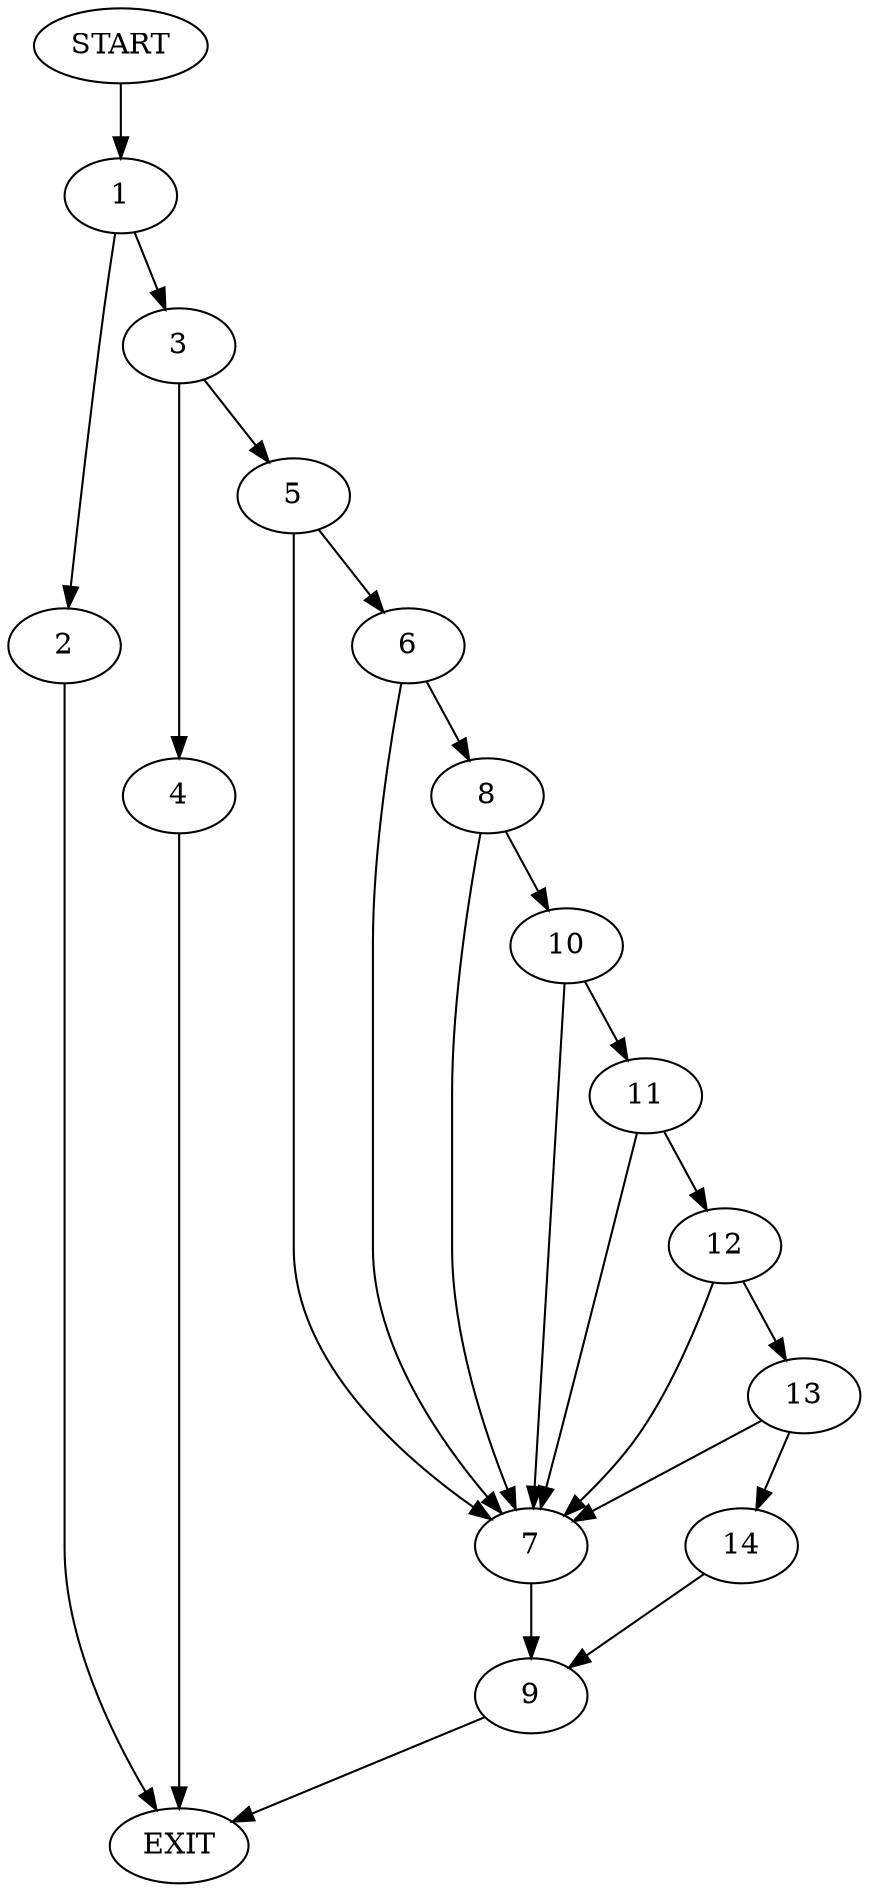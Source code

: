 digraph {
0 [label="START"]
15 [label="EXIT"]
0 -> 1
1 -> 2
1 -> 3
3 -> 4
3 -> 5
2 -> 15
5 -> 6
5 -> 7
4 -> 15
6 -> 8
6 -> 7
7 -> 9
8 -> 7
8 -> 10
10 -> 7
10 -> 11
11 -> 12
11 -> 7
12 -> 7
12 -> 13
13 -> 7
13 -> 14
14 -> 9
9 -> 15
}

